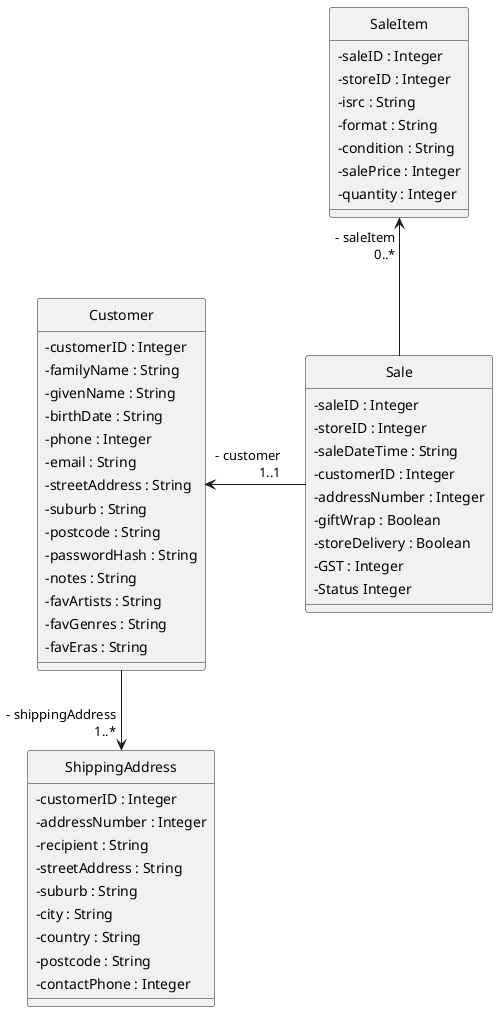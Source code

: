 @startuml

skinparam {
  Style StrictUML	
  RoundCorner 5
  Padding 2
  ClassAttributeIconSize 0
  RankSep 80
  NodeSep 100
}

class "SaleItem" as sal{
- saleID : Integer
- storeID : Integer
- isrc : String
- format : String
- condition : String
- salePrice : Integer
- quantity : Integer
}

class "Sale" as sale{
- saleID : Integer
- storeID : Integer
- saleDateTime : String
- customerID : Integer
- addressNumber : Integer
- giftWrap : Boolean
- storeDelivery : Boolean
- GST : Integer
- Status Integer
}

class "Customer" as cus{
- customerID : Integer
- familyName : String
- givenName : String
- birthDate : String
- phone : Integer
- email : String
- streetAddress : String
- suburb : String
- postcode : String
- passwordHash : String
- notes : String
- favArtists : String
- favGenres : String
- favEras : String
}

class "ShippingAddress" as shi{
- customerID : Integer
- addressNumber : Integer
- recipient : String
- streetAddress : String
- suburb : String
- city : String
- country : String
- postcode : String
- contactPhone : Integer
}

sal "- saleItem\r0..*" <-down- sale
cus "- customer\r1..1" <- sale
cus -down-> "- shippingAddress\r1..*" shi

@enduml